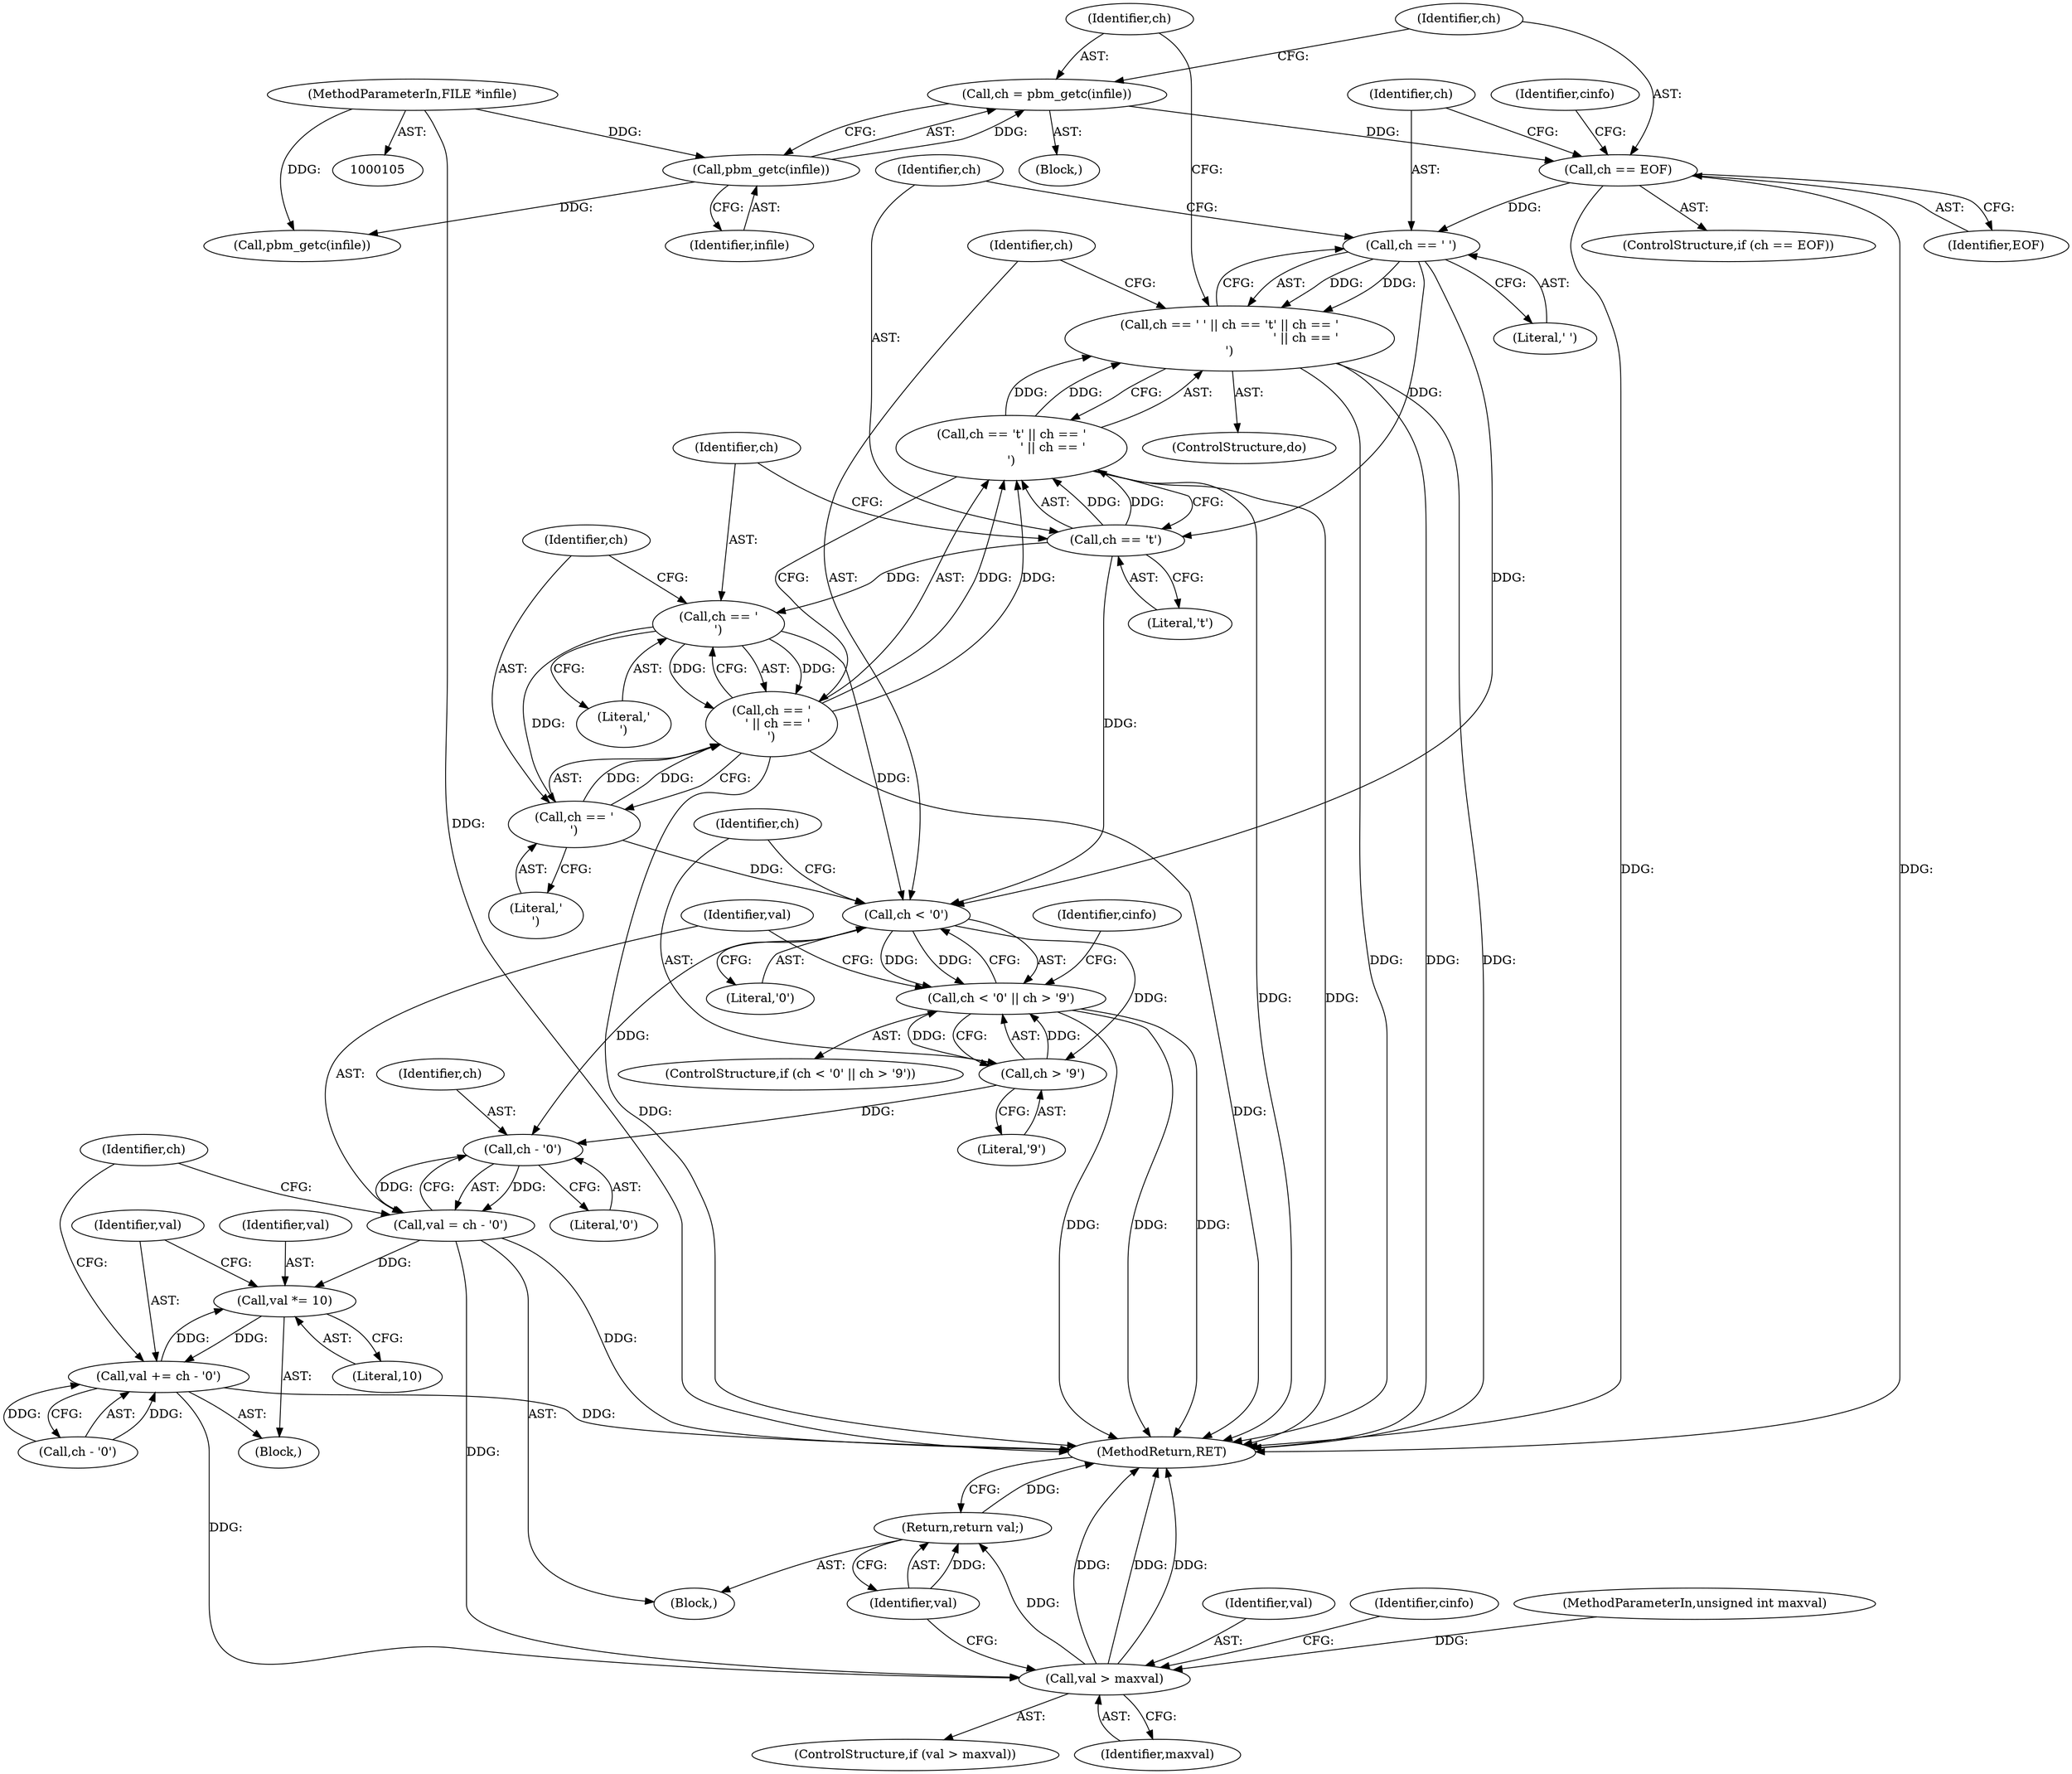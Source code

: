 digraph "0_libjpeg-turbo_9c78a04df4e44ef6487eee99c4258397f4fdca55_3@API" {
"1000114" [label="(Call,ch = pbm_getc(infile))"];
"1000116" [label="(Call,pbm_getc(infile))"];
"1000107" [label="(MethodParameterIn,FILE *infile)"];
"1000119" [label="(Call,ch == EOF)"];
"1000126" [label="(Call,ch == ' ')"];
"1000125" [label="(Call,ch == ' ' || ch == '\t' || ch == '\n' || ch == '\r')"];
"1000130" [label="(Call,ch == '\t')"];
"1000129" [label="(Call,ch == '\t' || ch == '\n' || ch == '\r')"];
"1000134" [label="(Call,ch == '\n')"];
"1000133" [label="(Call,ch == '\n' || ch == '\r')"];
"1000137" [label="(Call,ch == '\r')"];
"1000142" [label="(Call,ch < '0')"];
"1000141" [label="(Call,ch < '0' || ch > '9')"];
"1000145" [label="(Call,ch > '9')"];
"1000153" [label="(Call,ch - '0')"];
"1000151" [label="(Call,val = ch - '0')"];
"1000168" [label="(Call,val *= 10)"];
"1000171" [label="(Call,val += ch - '0')"];
"1000177" [label="(Call,val > maxval)"];
"1000183" [label="(Return,return val;)"];
"1000120" [label="(Identifier,ch)"];
"1000137" [label="(Call,ch == '\r')"];
"1000109" [label="(Block,)"];
"1000171" [label="(Call,val += ch - '0')"];
"1000141" [label="(Call,ch < '0' || ch > '9')"];
"1000149" [label="(Identifier,cinfo)"];
"1000121" [label="(Identifier,EOF)"];
"1000151" [label="(Call,val = ch - '0')"];
"1000126" [label="(Call,ch == ' ')"];
"1000147" [label="(Literal,'9')"];
"1000146" [label="(Identifier,ch)"];
"1000153" [label="(Call,ch - '0')"];
"1000160" [label="(Identifier,ch)"];
"1000167" [label="(Block,)"];
"1000176" [label="(ControlStructure,if (val > maxval))"];
"1000129" [label="(Call,ch == '\t' || ch == '\n' || ch == '\r')"];
"1000184" [label="(Identifier,val)"];
"1000127" [label="(Identifier,ch)"];
"1000152" [label="(Identifier,val)"];
"1000118" [label="(ControlStructure,if (ch == EOF))"];
"1000177" [label="(Call,val > maxval)"];
"1000178" [label="(Identifier,val)"];
"1000119" [label="(Call,ch == EOF)"];
"1000112" [label="(ControlStructure,do)"];
"1000139" [label="(Literal,'\r')"];
"1000125" [label="(Call,ch == ' ' || ch == '\t' || ch == '\n' || ch == '\r')"];
"1000114" [label="(Call,ch = pbm_getc(infile))"];
"1000181" [label="(Identifier,cinfo)"];
"1000107" [label="(MethodParameterIn,FILE *infile)"];
"1000161" [label="(Call,pbm_getc(infile))"];
"1000170" [label="(Literal,10)"];
"1000143" [label="(Identifier,ch)"];
"1000115" [label="(Identifier,ch)"];
"1000136" [label="(Literal,'\n')"];
"1000131" [label="(Identifier,ch)"];
"1000132" [label="(Literal,'\t')"];
"1000128" [label="(Literal,' ')"];
"1000123" [label="(Identifier,cinfo)"];
"1000116" [label="(Call,pbm_getc(infile))"];
"1000133" [label="(Call,ch == '\n' || ch == '\r')"];
"1000138" [label="(Identifier,ch)"];
"1000155" [label="(Literal,'0')"];
"1000173" [label="(Call,ch - '0')"];
"1000179" [label="(Identifier,maxval)"];
"1000183" [label="(Return,return val;)"];
"1000113" [label="(Block,)"];
"1000134" [label="(Call,ch == '\n')"];
"1000145" [label="(Call,ch > '9')"];
"1000140" [label="(ControlStructure,if (ch < '0' || ch > '9'))"];
"1000154" [label="(Identifier,ch)"];
"1000169" [label="(Identifier,val)"];
"1000172" [label="(Identifier,val)"];
"1000142" [label="(Call,ch < '0')"];
"1000108" [label="(MethodParameterIn,unsigned int maxval)"];
"1000135" [label="(Identifier,ch)"];
"1000117" [label="(Identifier,infile)"];
"1000168" [label="(Call,val *= 10)"];
"1000185" [label="(MethodReturn,RET)"];
"1000144" [label="(Literal,'0')"];
"1000130" [label="(Call,ch == '\t')"];
"1000114" -> "1000113"  [label="AST: "];
"1000114" -> "1000116"  [label="CFG: "];
"1000115" -> "1000114"  [label="AST: "];
"1000116" -> "1000114"  [label="AST: "];
"1000120" -> "1000114"  [label="CFG: "];
"1000116" -> "1000114"  [label="DDG: "];
"1000114" -> "1000119"  [label="DDG: "];
"1000116" -> "1000117"  [label="CFG: "];
"1000117" -> "1000116"  [label="AST: "];
"1000107" -> "1000116"  [label="DDG: "];
"1000116" -> "1000161"  [label="DDG: "];
"1000107" -> "1000105"  [label="AST: "];
"1000107" -> "1000185"  [label="DDG: "];
"1000107" -> "1000161"  [label="DDG: "];
"1000119" -> "1000118"  [label="AST: "];
"1000119" -> "1000121"  [label="CFG: "];
"1000120" -> "1000119"  [label="AST: "];
"1000121" -> "1000119"  [label="AST: "];
"1000127" -> "1000119"  [label="CFG: "];
"1000123" -> "1000119"  [label="CFG: "];
"1000119" -> "1000185"  [label="DDG: "];
"1000119" -> "1000185"  [label="DDG: "];
"1000119" -> "1000126"  [label="DDG: "];
"1000126" -> "1000125"  [label="AST: "];
"1000126" -> "1000128"  [label="CFG: "];
"1000127" -> "1000126"  [label="AST: "];
"1000128" -> "1000126"  [label="AST: "];
"1000131" -> "1000126"  [label="CFG: "];
"1000125" -> "1000126"  [label="CFG: "];
"1000126" -> "1000125"  [label="DDG: "];
"1000126" -> "1000125"  [label="DDG: "];
"1000126" -> "1000130"  [label="DDG: "];
"1000126" -> "1000142"  [label="DDG: "];
"1000125" -> "1000112"  [label="AST: "];
"1000125" -> "1000129"  [label="CFG: "];
"1000129" -> "1000125"  [label="AST: "];
"1000115" -> "1000125"  [label="CFG: "];
"1000143" -> "1000125"  [label="CFG: "];
"1000125" -> "1000185"  [label="DDG: "];
"1000125" -> "1000185"  [label="DDG: "];
"1000125" -> "1000185"  [label="DDG: "];
"1000129" -> "1000125"  [label="DDG: "];
"1000129" -> "1000125"  [label="DDG: "];
"1000130" -> "1000129"  [label="AST: "];
"1000130" -> "1000132"  [label="CFG: "];
"1000131" -> "1000130"  [label="AST: "];
"1000132" -> "1000130"  [label="AST: "];
"1000135" -> "1000130"  [label="CFG: "];
"1000129" -> "1000130"  [label="CFG: "];
"1000130" -> "1000129"  [label="DDG: "];
"1000130" -> "1000129"  [label="DDG: "];
"1000130" -> "1000134"  [label="DDG: "];
"1000130" -> "1000142"  [label="DDG: "];
"1000129" -> "1000133"  [label="CFG: "];
"1000133" -> "1000129"  [label="AST: "];
"1000129" -> "1000185"  [label="DDG: "];
"1000129" -> "1000185"  [label="DDG: "];
"1000133" -> "1000129"  [label="DDG: "];
"1000133" -> "1000129"  [label="DDG: "];
"1000134" -> "1000133"  [label="AST: "];
"1000134" -> "1000136"  [label="CFG: "];
"1000135" -> "1000134"  [label="AST: "];
"1000136" -> "1000134"  [label="AST: "];
"1000138" -> "1000134"  [label="CFG: "];
"1000133" -> "1000134"  [label="CFG: "];
"1000134" -> "1000133"  [label="DDG: "];
"1000134" -> "1000133"  [label="DDG: "];
"1000134" -> "1000137"  [label="DDG: "];
"1000134" -> "1000142"  [label="DDG: "];
"1000133" -> "1000137"  [label="CFG: "];
"1000137" -> "1000133"  [label="AST: "];
"1000133" -> "1000185"  [label="DDG: "];
"1000133" -> "1000185"  [label="DDG: "];
"1000137" -> "1000133"  [label="DDG: "];
"1000137" -> "1000133"  [label="DDG: "];
"1000137" -> "1000139"  [label="CFG: "];
"1000138" -> "1000137"  [label="AST: "];
"1000139" -> "1000137"  [label="AST: "];
"1000137" -> "1000142"  [label="DDG: "];
"1000142" -> "1000141"  [label="AST: "];
"1000142" -> "1000144"  [label="CFG: "];
"1000143" -> "1000142"  [label="AST: "];
"1000144" -> "1000142"  [label="AST: "];
"1000146" -> "1000142"  [label="CFG: "];
"1000141" -> "1000142"  [label="CFG: "];
"1000142" -> "1000141"  [label="DDG: "];
"1000142" -> "1000141"  [label="DDG: "];
"1000142" -> "1000145"  [label="DDG: "];
"1000142" -> "1000153"  [label="DDG: "];
"1000141" -> "1000140"  [label="AST: "];
"1000141" -> "1000145"  [label="CFG: "];
"1000145" -> "1000141"  [label="AST: "];
"1000149" -> "1000141"  [label="CFG: "];
"1000152" -> "1000141"  [label="CFG: "];
"1000141" -> "1000185"  [label="DDG: "];
"1000141" -> "1000185"  [label="DDG: "];
"1000141" -> "1000185"  [label="DDG: "];
"1000145" -> "1000141"  [label="DDG: "];
"1000145" -> "1000141"  [label="DDG: "];
"1000145" -> "1000147"  [label="CFG: "];
"1000146" -> "1000145"  [label="AST: "];
"1000147" -> "1000145"  [label="AST: "];
"1000145" -> "1000153"  [label="DDG: "];
"1000153" -> "1000151"  [label="AST: "];
"1000153" -> "1000155"  [label="CFG: "];
"1000154" -> "1000153"  [label="AST: "];
"1000155" -> "1000153"  [label="AST: "];
"1000151" -> "1000153"  [label="CFG: "];
"1000153" -> "1000151"  [label="DDG: "];
"1000153" -> "1000151"  [label="DDG: "];
"1000151" -> "1000109"  [label="AST: "];
"1000152" -> "1000151"  [label="AST: "];
"1000160" -> "1000151"  [label="CFG: "];
"1000151" -> "1000185"  [label="DDG: "];
"1000151" -> "1000168"  [label="DDG: "];
"1000151" -> "1000177"  [label="DDG: "];
"1000168" -> "1000167"  [label="AST: "];
"1000168" -> "1000170"  [label="CFG: "];
"1000169" -> "1000168"  [label="AST: "];
"1000170" -> "1000168"  [label="AST: "];
"1000172" -> "1000168"  [label="CFG: "];
"1000171" -> "1000168"  [label="DDG: "];
"1000168" -> "1000171"  [label="DDG: "];
"1000171" -> "1000167"  [label="AST: "];
"1000171" -> "1000173"  [label="CFG: "];
"1000172" -> "1000171"  [label="AST: "];
"1000173" -> "1000171"  [label="AST: "];
"1000160" -> "1000171"  [label="CFG: "];
"1000171" -> "1000185"  [label="DDG: "];
"1000173" -> "1000171"  [label="DDG: "];
"1000173" -> "1000171"  [label="DDG: "];
"1000171" -> "1000177"  [label="DDG: "];
"1000177" -> "1000176"  [label="AST: "];
"1000177" -> "1000179"  [label="CFG: "];
"1000178" -> "1000177"  [label="AST: "];
"1000179" -> "1000177"  [label="AST: "];
"1000181" -> "1000177"  [label="CFG: "];
"1000184" -> "1000177"  [label="CFG: "];
"1000177" -> "1000185"  [label="DDG: "];
"1000177" -> "1000185"  [label="DDG: "];
"1000177" -> "1000185"  [label="DDG: "];
"1000108" -> "1000177"  [label="DDG: "];
"1000177" -> "1000183"  [label="DDG: "];
"1000183" -> "1000109"  [label="AST: "];
"1000183" -> "1000184"  [label="CFG: "];
"1000184" -> "1000183"  [label="AST: "];
"1000185" -> "1000183"  [label="CFG: "];
"1000183" -> "1000185"  [label="DDG: "];
"1000184" -> "1000183"  [label="DDG: "];
}
